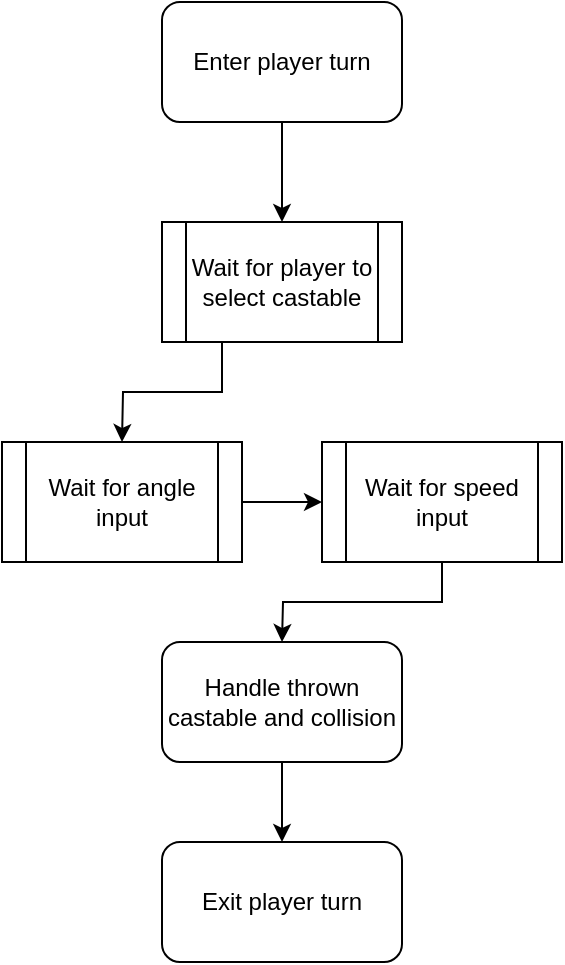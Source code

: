 <mxfile version="16.1.2" type="device"><diagram id="C5RBs43oDa-KdzZeNtuy" name="Page-1"><mxGraphModel dx="782" dy="539" grid="1" gridSize="10" guides="1" tooltips="1" connect="1" arrows="1" fold="1" page="1" pageScale="1" pageWidth="827" pageHeight="1169" math="0" shadow="0"><root><mxCell id="WIyWlLk6GJQsqaUBKTNV-0"/><mxCell id="WIyWlLk6GJQsqaUBKTNV-1" parent="WIyWlLk6GJQsqaUBKTNV-0"/><mxCell id="mzP3zGjKU6nof3EyuIDH-2" style="edgeStyle=orthogonalEdgeStyle;rounded=0;orthogonalLoop=1;jettySize=auto;html=1;entryX=0.5;entryY=0;entryDx=0;entryDy=0;" edge="1" parent="WIyWlLk6GJQsqaUBKTNV-1" source="mzP3zGjKU6nof3EyuIDH-0"><mxGeometry relative="1" as="geometry"><mxPoint x="340" y="190" as="targetPoint"/></mxGeometry></mxCell><mxCell id="mzP3zGjKU6nof3EyuIDH-0" value="Enter player turn" style="rounded=1;whiteSpace=wrap;html=1;" vertex="1" parent="WIyWlLk6GJQsqaUBKTNV-1"><mxGeometry x="280" y="80" width="120" height="60" as="geometry"/></mxCell><mxCell id="mzP3zGjKU6nof3EyuIDH-7" style="edgeStyle=orthogonalEdgeStyle;rounded=0;orthogonalLoop=1;jettySize=auto;html=1;exitX=0.25;exitY=1;exitDx=0;exitDy=0;entryX=0.5;entryY=0;entryDx=0;entryDy=0;" edge="1" parent="WIyWlLk6GJQsqaUBKTNV-1" source="mzP3zGjKU6nof3EyuIDH-3"><mxGeometry relative="1" as="geometry"><mxPoint x="260" y="300" as="targetPoint"/></mxGeometry></mxCell><mxCell id="mzP3zGjKU6nof3EyuIDH-3" value="Wait for player to select castable" style="shape=process;whiteSpace=wrap;html=1;backgroundOutline=1;" vertex="1" parent="WIyWlLk6GJQsqaUBKTNV-1"><mxGeometry x="280" y="190" width="120" height="60" as="geometry"/></mxCell><mxCell id="mzP3zGjKU6nof3EyuIDH-12" style="edgeStyle=orthogonalEdgeStyle;rounded=0;orthogonalLoop=1;jettySize=auto;html=1;entryX=0;entryY=0.5;entryDx=0;entryDy=0;" edge="1" parent="WIyWlLk6GJQsqaUBKTNV-1" source="mzP3zGjKU6nof3EyuIDH-9" target="mzP3zGjKU6nof3EyuIDH-10"><mxGeometry relative="1" as="geometry"/></mxCell><mxCell id="mzP3zGjKU6nof3EyuIDH-9" value="Wait for angle input" style="shape=process;whiteSpace=wrap;html=1;backgroundOutline=1;" vertex="1" parent="WIyWlLk6GJQsqaUBKTNV-1"><mxGeometry x="200" y="300" width="120" height="60" as="geometry"/></mxCell><mxCell id="mzP3zGjKU6nof3EyuIDH-14" style="edgeStyle=orthogonalEdgeStyle;rounded=0;orthogonalLoop=1;jettySize=auto;html=1;exitX=0.5;exitY=1;exitDx=0;exitDy=0;" edge="1" parent="WIyWlLk6GJQsqaUBKTNV-1" source="mzP3zGjKU6nof3EyuIDH-10"><mxGeometry relative="1" as="geometry"><mxPoint x="340" y="400" as="targetPoint"/></mxGeometry></mxCell><mxCell id="mzP3zGjKU6nof3EyuIDH-10" value="Wait for speed input" style="shape=process;whiteSpace=wrap;html=1;backgroundOutline=1;" vertex="1" parent="WIyWlLk6GJQsqaUBKTNV-1"><mxGeometry x="360" y="300" width="120" height="60" as="geometry"/></mxCell><mxCell id="mzP3zGjKU6nof3EyuIDH-17" style="edgeStyle=orthogonalEdgeStyle;rounded=0;orthogonalLoop=1;jettySize=auto;html=1;entryX=0.5;entryY=0;entryDx=0;entryDy=0;" edge="1" parent="WIyWlLk6GJQsqaUBKTNV-1" source="mzP3zGjKU6nof3EyuIDH-15" target="mzP3zGjKU6nof3EyuIDH-16"><mxGeometry relative="1" as="geometry"/></mxCell><mxCell id="mzP3zGjKU6nof3EyuIDH-15" value="&lt;span&gt;Handle thrown&lt;/span&gt;&lt;br&gt;&lt;span&gt;castable and collision&lt;/span&gt;" style="rounded=1;whiteSpace=wrap;html=1;" vertex="1" parent="WIyWlLk6GJQsqaUBKTNV-1"><mxGeometry x="280" y="400" width="120" height="60" as="geometry"/></mxCell><mxCell id="mzP3zGjKU6nof3EyuIDH-16" value="Exit player turn" style="rounded=1;whiteSpace=wrap;html=1;" vertex="1" parent="WIyWlLk6GJQsqaUBKTNV-1"><mxGeometry x="280" y="500" width="120" height="60" as="geometry"/></mxCell></root></mxGraphModel></diagram></mxfile>